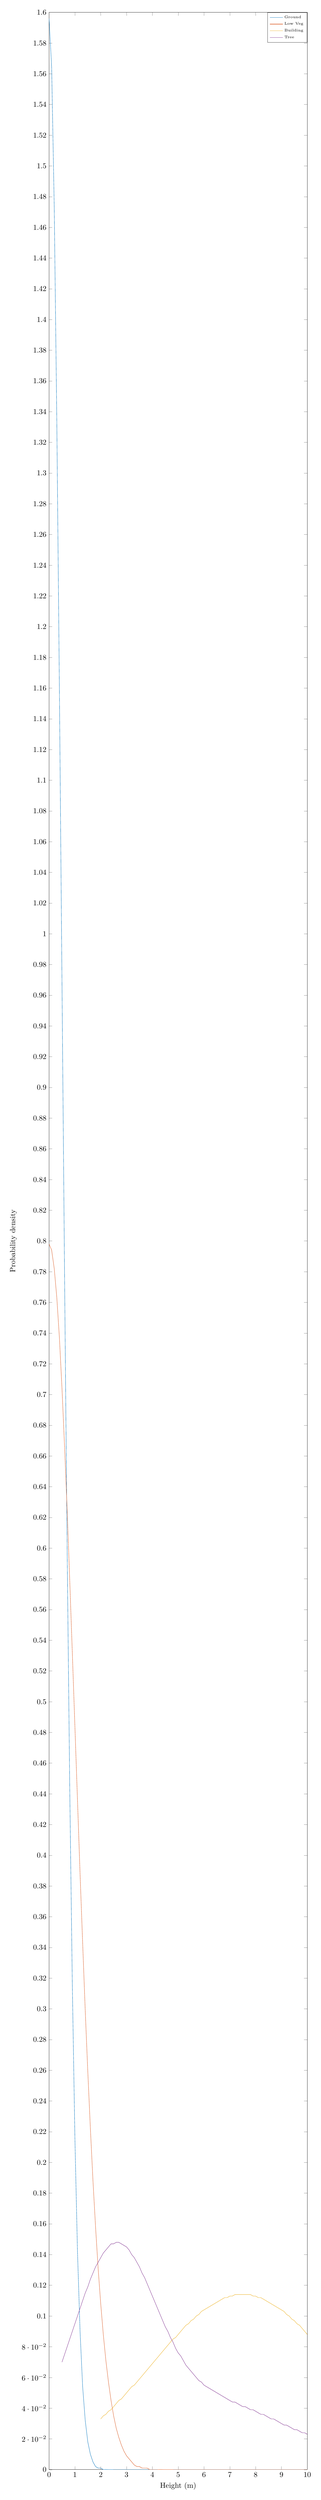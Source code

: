 % This file was created by matlab2tikz.
%
%The latest updates can be retrieved from
%  http://www.mathworks.com/matlabcentral/fileexchange/22022-matlab2tikz-matlab2tikz
%where you can also make suggestions and rate matlab2tikz.
%
\definecolor{mycolor1}{rgb}{0.0,0.447,0.741}%
\definecolor{mycolor2}{rgb}{0.85,0.325,0.098}%
\definecolor{mycolor3}{rgb}{0.929,0.694,0.125}%
\definecolor{mycolor4}{rgb}{0.494,0.184,0.556}%
%
\begin{tikzpicture}

\begin{axis}[%
width=1\linewidth,
height=0.2\textheight,
scale only axis,
ylabel near ticks,
xmin=0,
xmax=10,
ymin=0,
ymax=1.6,
xlabel={Height (m)},
ylabel={Probability density},
axis background/.style={fill=white},
legend style={legend cell align=left, align=left, draw=white!15!black, at={(1,1)},anchor=north east,font=\tiny}
]

\addplot [color=mycolor1]
  table[row sep=crcr]{%
0	1.596\\
0.1	1.564\\
0.2	1.473\\
0.3	1.333\\
0.4	1.159\\
0.5	0.968\\
0.6	0.777\\
0.7	0.599\\
0.8	0.444\\
0.9	0.316\\
1	0.216\\
1.1	0.142\\
1.2	0.09\\
1.3	0.054\\
1.4	0.032\\
1.5	0.018\\
1.6	0.01\\
1.7	0.005\\
1.8	0.002\\
1.9	0.001\\
2	0.001\\
2.1	0.0\\
2.2	9.977e-05\\
2.3	4.056e-05\\
2.4	1.585e-05\\
2.5	5.947e-06\\
2.6	2.144e-06\\
2.7	7.429e-07\\
2.8	2.473e-07\\
2.9	7.909e-08\\
3	2.43e-08\\
3.1	7.175e-09\\
3.2	2.035e-09\\
3.3	5.547e-10\\
3.4	1.452e-10\\
3.5	3.654e-11\\
3.6	8.832e-12\\
3.7	2.051e-12\\
3.8	4.577e-13\\
3.9	9.811e-14\\
4	2.021e-14\\
4.1	3.999e-15\\
4.2	7.604e-16\\
4.3	1.389e-16\\
4.4	2.438e-17\\
4.5	4.112e-18\\
4.6	6.662e-19\\
4.7	1.037e-19\\
4.8	1.551e-20\\
4.9	2.229e-21\\
5	3.078e-22\\
5.1	4.083e-23\\
5.2	5.204e-24\\
5.3	6.372e-25\\
5.4	7.497e-26\\
5.5	8.475e-27\\
5.6	9.205e-28\\
5.7	9.605e-29\\
5.8	9.63e-30\\
5.9	9.277e-31\\
6	8.586e-32\\
6.1	7.634e-33\\
6.2	6.522e-34\\
6.3	5.354e-35\\
6.4	4.222e-36\\
6.5	3.2e-37\\
6.6	2.329e-38\\
6.7	1.629e-39\\
6.8	1.095e-40\\
6.9	7.07e-42\\
7	4.386e-43\\
7.1	2.615e-44\\
7.2	1.497e-45\\
7.3	8.239e-47\\
7.4	4.356e-48\\
7.5	2.212e-49\\
7.6	1.08e-50\\
7.7	5.062e-52\\
7.8	2.28e-53\\
7.9	9.87e-55\\
8	4.105e-56\\
8.1	1.64e-57\\
8.2	6.296e-59\\
8.3	2.322e-60\\
8.4	8.229e-62\\
8.5	2.802e-63\\
8.6	9.165e-65\\
8.7	2.881e-66\\
8.8	8.698e-68\\
8.9	2.524e-69\\
9	7.035e-71\\
9.1	1.884e-72\\
9.2	4.848e-74\\
9.3	1.199e-75\\
9.4	2.847e-77\\
9.5	6.499e-79\\
9.6	1.425e-80\\
9.7	3.002e-82\\
9.8	6.077e-84\\
9.9	1.182e-85\\
10	2.208e-87\\
10.1	3.965e-89\\
10.2	6.839e-91\\
10.3	1.133e-92\\
10.4	1.805e-94\\
10.5	2.761e-96\\
10.6	4.058e-98\\
10.7	5.731e-100\\
10.8	7.776e-102\\
10.9	1.014e-103\\
11	1.27e-105\\
11.1	1.528e-107\\
11.2	1.767e-109\\
11.3	1.963e-111\\
11.4	2.095e-113\\
11.5	2.148e-115\\
11.6	2.117e-117\\
11.7	2.004e-119\\
11.8	1.822e-121\\
11.9	1.593e-123\\
12	1.337e-125\\
12.1	1.079e-127\\
12.2	8.36e-130\\
12.3	6.225e-132\\
12.4	4.454e-134\\
12.5	3.062e-136\\
12.6	2.022e-138\\
12.7	1.283e-140\\
12.8	7.823e-143\\
12.9	4.582e-145\\
13	2.579e-147\\
13.1	1.394e-149\\
13.2	7.245e-152\\
13.3	3.616e-154\\
13.4	1.734e-156\\
13.5	7.992e-159\\
13.6	3.538e-161\\
13.7	1.505e-163\\
13.8	6.15e-166\\
13.9	2.415e-168\\
14	9.11e-171\\
14.1	3.302e-173\\
14.2	1.15e-175\\
14.3	3.848e-178\\
14.4	1.237e-180\\
14.5	3.821e-183\\
14.6	1.134e-185\\
14.7	3.233e-188\\
14.8	8.856e-191\\
14.9	2.331e-193\\
15	5.895e-196\\
15.1	1.432e-198\\
15.2	3.343e-201\\
15.3	7.499e-204\\
15.4	1.616e-206\\
15.5	3.346e-209\\
15.6	6.655e-212\\
15.7	1.272e-214\\
15.8	2.336e-217\\
15.9	4.121e-220\\
16	6.985e-223\\
16.1	1.138e-225\\
16.2	1.78e-228\\
16.3	2.677e-231\\
16.4	3.866e-234\\
16.5	5.366e-237\\
16.6	7.155e-240\\
16.7	9.166e-243\\
16.8	1.128e-245\\
16.9	1.334e-248\\
17	1.516e-251\\
17.1	1.655e-254\\
17.2	1.736e-257\\
17.3	1.75e-260\\
17.4	1.694e-263\\
17.5	1.576e-266\\
17.6	1.409e-269\\
17.7	1.21e-272\\
17.8	9.983e-276\\
17.9	7.914e-279\\
18	6.028e-282\\
18.1	4.411e-285\\
18.2	3.101e-288\\
18.3	2.095e-291\\
18.4	1.36e-294\\
18.5	8.48e-298\\
18.6	5.081e-301\\
18.7	2.925e-304\\
18.8	1.618e-307\\
18.9	8.596e-311\\
19	4.389e-314\\
19.1	2.153e-317\\
19.2	1.015e-320\\
19.3	9.881e-324\\
19.4	0\\
19.5	0\\
19.6	0\\
19.7	0\\
19.8	0\\
19.9	0\\
20	0\\
};
\addlegendentry{Ground}

\addplot [color=mycolor2]
  table[row sep=crcr]{%
0	0.798\\
0.1	0.794\\
0.2	0.782\\
0.3	0.763\\
0.4	0.737\\
0.5	0.704\\
0.6	0.666\\
0.7	0.625\\
0.8	0.579\\
0.9	0.532\\
1	0.484\\
1.1	0.436\\
1.2	0.388\\
1.3	0.343\\
1.4	0.299\\
1.5	0.259\\
1.6	0.222\\
1.7	0.188\\
1.8	0.158\\
1.9	0.131\\
2	0.108\\
2.1	0.088\\
2.2	0.071\\
2.3	0.057\\
2.4	0.045\\
2.5	0.035\\
2.6	0.027\\
2.7	0.021\\
2.8	0.016\\
2.9	0.012\\
3	0.009\\
3.1	0.007\\
3.2	0.005\\
3.3	0.003\\
3.4	0.002\\
3.5	0.002\\
3.6	0.001\\
3.7	0.001\\
3.8	0.001\\
3.9	0.0\\
4	0.0\\
4.1	0.0\\
4.2	0.0\\
4.3	7.707e-05\\
4.4	4.988e-05\\
4.5	3.197e-05\\
4.6	2.028e-05\\
4.7	1.274e-05\\
4.8	7.923e-06\\
4.9	4.878e-06\\
5	2.973e-06\\
5.1	1.794e-06\\
5.2	1.072e-06\\
5.3	6.343e-07\\
5.4	3.715e-07\\
5.5	2.154e-07\\
5.6	1.237e-07\\
5.7	7.028e-08\\
5.8	3.955e-08\\
5.9	2.203e-08\\
6	1.215e-08\\
6.1	6.636e-09\\
6.2	3.588e-09\\
6.3	1.92e-09\\
6.4	1.018e-09\\
6.5	5.339e-10\\
6.6	2.773e-10\\
6.7	1.426e-10\\
6.8	7.262e-11\\
6.9	3.661e-11\\
7	1.827e-11\\
7.1	9.027e-12\\
7.2	4.416e-12\\
7.3	2.139e-12\\
7.4	1.026e-12\\
7.5	4.869e-13\\
7.6	2.288e-13\\
7.7	1.065e-13\\
7.8	4.906e-14\\
7.9	2.238e-14\\
8	1.01e-14\\
8.1	4.518e-15\\
8.2	2.0e-15\\
8.3	8.763e-16\\
8.4	3.802e-16\\
8.5	1.633e-16\\
8.6	6.946e-17\\
8.7	2.925e-17\\
8.8	1.219e-17\\
8.9	5.032e-18\\
9	2.056e-18\\
9.1	8.317e-19\\
9.2	3.331e-19\\
9.3	1.321e-19\\
9.4	5.186e-20\\
9.5	2.016e-20\\
9.6	7.756e-21\\
9.7	2.955e-21\\
9.8	1.115e-21\\
9.9	4.162e-22\\
10	1.539e-22\\
10.1	5.633e-23\\
10.2	2.041e-23\\
10.3	7.325e-24\\
10.4	2.602e-24\\
10.5	9.151e-25\\
10.6	3.186e-25\\
10.7	1.098e-25\\
10.8	3.749e-26\\
10.9	1.267e-26\\
11	4.238e-27\\
11.1	1.404e-27\\
11.2	4.602e-28\\
11.3	1.494e-28\\
11.4	4.803e-29\\
11.5	1.528e-29\\
11.6	4.815e-30\\
11.7	1.502e-30\\
11.8	4.638e-31\\
11.9	1.418e-31\\
12	4.293e-32\\
12.1	1.287e-32\\
12.2	3.817e-33\\
12.3	1.121e-33\\
12.4	3.261e-34\\
12.5	9.39e-35\\
12.6	2.677e-35\\
12.7	7.555e-36\\
12.8	2.111e-36\\
12.9	5.841e-37\\
13	1.6e-37\\
13.1	4.338e-38\\
13.2	1.165e-38\\
13.3	3.096e-39\\
13.4	8.147e-40\\
13.5	2.123e-40\\
13.6	5.475e-41\\
13.7	1.398e-41\\
13.8	3.535e-42\\
13.9	8.85e-43\\
14	2.193e-43\\
14.1	5.381e-44\\
14.2	1.307e-44\\
14.3	3.144e-45\\
14.4	7.487e-46\\
14.5	1.765e-46\\
14.6	4.119e-47\\
14.7	9.519e-48\\
14.8	2.178e-48\\
14.9	4.933e-49\\
15	1.106e-49\\
15.1	2.456e-50\\
15.2	5.398e-51\\
15.3	1.175e-51\\
15.4	2.531e-52\\
15.5	5.399e-53\\
15.6	1.14e-53\\
15.7	2.384e-54\\
15.8	4.935e-55\\
15.9	1.011e-55\\
16	2.052e-56\\
16.1	4.123e-57\\
16.2	8.2e-58\\
16.3	1.615e-58\\
16.4	3.148e-59\\
16.5	6.076e-60\\
16.6	1.161e-60\\
16.7	2.197e-61\\
16.8	4.114e-62\\
16.9	7.63e-63\\
17	1.401e-63\\
17.1	2.546e-64\\
17.2	4.582e-65\\
17.3	8.165e-66\\
17.4	1.44e-66\\
17.5	2.515e-67\\
17.6	4.349e-68\\
17.7	7.445e-69\\
17.8	1.262e-69\\
17.9	2.117e-70\\
18	3.517e-71\\
18.1	5.785e-72\\
18.2	9.421e-73\\
18.3	1.519e-73\\
18.4	2.424e-74\\
18.5	3.831e-75\\
18.6	5.994e-76\\
18.7	9.284e-77\\
18.8	1.424e-77\\
18.9	2.162e-78\\
19	3.249e-79\\
19.1	4.836e-80\\
19.2	7.125e-81\\
19.3	1.039e-81\\
19.4	1.501e-82\\
19.5	2.146e-83\\
19.6	3.038e-84\\
19.7	4.259e-85\\
19.8	5.909e-86\\
19.9	8.118e-87\\
20	1.104e-87\\
};
\addlegendentry{Low Veg}

\addplot [color=mycolor3]
  table[row sep=crcr]{%
2	0.033\\
2.1	0.035\\
2.2	0.036\\
2.3	0.038\\
2.4	0.039\\
2.5	0.041\\
2.6	0.043\\
2.7	0.045\\
2.8	0.046\\
2.9	0.048\\
3	0.05\\
3.1	0.052\\
3.2	0.054\\
3.3	0.055\\
3.4	0.057\\
3.5	0.059\\
3.6	0.061\\
3.7	0.063\\
3.8	0.065\\
3.9	0.067\\
4	0.069\\
4.1	0.071\\
4.2	0.073\\
4.3	0.075\\
4.4	0.077\\
4.5	0.079\\
4.6	0.081\\
4.7	0.083\\
4.8	0.085\\
4.9	0.086\\
5	0.088\\
5.1	0.09\\
5.2	0.092\\
5.3	0.094\\
5.4	0.095\\
5.5	0.097\\
5.6	0.098\\
5.7	0.1\\
5.8	0.101\\
5.9	0.103\\
6	0.104\\
6.1	0.105\\
6.2	0.106\\
6.3	0.107\\
6.4	0.108\\
6.5	0.109\\
6.6	0.11\\
6.7	0.111\\
6.8	0.112\\
6.9	0.112\\
7	0.113\\
7.1	0.113\\
7.2	0.114\\
7.3	0.114\\
7.4	0.114\\
7.5	0.114\\
7.6	0.114\\
7.7	0.114\\
7.8	0.114\\
7.9	0.113\\
8	0.113\\
8.1	0.112\\
8.2	0.112\\
8.3	0.111\\
8.4	0.11\\
8.5	0.109\\
8.6	0.108\\
8.7	0.107\\
8.8	0.106\\
8.9	0.105\\
9	0.104\\
9.1	0.103\\
9.2	0.101\\
9.3	0.1\\
9.4	0.098\\
9.5	0.097\\
9.6	0.095\\
9.7	0.094\\
9.8	0.092\\
9.9	0.09\\
10	0.088\\
10.1	0.086\\
10.2	0.085\\
10.3	0.083\\
10.4	0.081\\
10.5	0.079\\
10.6	0.077\\
10.7	0.075\\
10.8	0.073\\
10.9	0.071\\
11	0.069\\
11.1	0.067\\
11.2	0.065\\
11.3	0.063\\
11.4	0.061\\
11.5	0.059\\
11.6	0.057\\
11.7	0.055\\
11.8	0.054\\
11.9	0.052\\
12	0.05\\
12.1	0.048\\
12.2	0.046\\
12.3	0.045\\
12.4	0.043\\
12.5	0.041\\
12.6	0.039\\
12.7	0.038\\
12.8	0.036\\
12.9	0.035\\
13	0.033\\
13.1	0.032\\
13.2	0.03\\
13.3	0.029\\
13.4	0.028\\
13.5	0.026\\
13.6	0.025\\
13.7	0.024\\
13.8	0.023\\
13.9	0.021\\
14	0.02\\
14.1	0.019\\
14.2	0.018\\
14.3	0.017\\
14.4	0.016\\
14.5	0.015\\
14.6	0.015\\
14.7	0.014\\
14.8	0.013\\
14.9	0.012\\
15	0.011\\
15.1	0.011\\
15.2	0.01\\
15.3	0.01\\
15.4	0.009\\
15.5	0.008\\
15.6	0.008\\
15.7	0.007\\
15.8	0.007\\
15.9	0.006\\
16	0.006\\
16.1	0.006\\
16.2	0.005\\
16.3	0.005\\
16.4	0.004\\
16.5	0.004\\
16.6	0.004\\
16.7	0.004\\
16.8	0.003\\
16.9	0.003\\
17	0.003\\
17.1	0.003\\
17.2	0.002\\
17.3	0.002\\
17.4	0.002\\
17.5	0.002\\
17.6	0.002\\
17.7	0.002\\
17.8	0.002\\
17.9	0.001\\
18	0.001\\
18.1	0.001\\
18.2	0.001\\
18.3	0.001\\
18.4	0.001\\
18.5	0.001\\
18.6	0.001\\
18.7	0.001\\
18.8	0.001\\
18.9	0.001\\
19	0.001\\
19.1	0.0\\
19.2	0.0\\
19.3	0.0\\
19.4	0.0\\
19.5	0.0\\
19.6	0.0\\
19.7	0.0\\
19.8	0.0\\
19.9	0.0\\
20	0.0\\
};
\addlegendentry{Building}

\addplot [color=mycolor4]
  table[row sep=crcr]{%
0.5	0.07\\
0.6	0.075\\
0.7	0.08\\
0.8	0.085\\
0.9	0.09\\
1	0.095\\
1.1	0.1\\
1.2	0.105\\
1.3	0.11\\
1.4	0.115\\
1.5	0.119\\
1.6	0.124\\
1.7	0.128\\
1.8	0.132\\
1.9	0.135\\
2	0.138\\
2.1	0.141\\
2.2	0.143\\
2.3	0.145\\
2.4	0.147\\
2.5	0.147\\
2.6	0.148\\
2.7	0.148\\
2.8	0.147\\
2.9	0.146\\
3	0.145\\
3.1	0.143\\
3.2	0.14\\
3.3	0.138\\
3.4	0.135\\
3.5	0.132\\
3.6	0.128\\
3.7	0.125\\
3.8	0.121\\
3.9	0.117\\
4	0.113\\
4.1	0.109\\
4.2	0.105\\
4.3	0.101\\
4.4	0.097\\
4.5	0.093\\
4.6	0.09\\
4.7	0.086\\
4.8	0.083\\
4.9	0.079\\
5	0.076\\
5.1	0.074\\
5.2	0.071\\
5.3	0.068\\
5.4	0.066\\
5.5	0.064\\
5.6	0.062\\
5.7	0.06\\
5.8	0.058\\
5.9	0.057\\
6	0.055\\
6.1	0.054\\
6.2	0.053\\
6.3	0.052\\
6.4	0.051\\
6.5	0.05\\
6.6	0.049\\
6.7	0.048\\
6.8	0.047\\
6.9	0.046\\
7	0.045\\
7.1	0.044\\
7.2	0.044\\
7.3	0.043\\
7.4	0.042\\
7.5	0.041\\
7.6	0.041\\
7.7	0.04\\
7.8	0.039\\
7.9	0.039\\
8	0.038\\
8.1	0.037\\
8.2	0.036\\
8.3	0.036\\
8.4	0.035\\
8.5	0.034\\
8.6	0.033\\
8.7	0.033\\
8.8	0.032\\
8.9	0.031\\
9	0.03\\
9.1	0.029\\
9.2	0.029\\
9.3	0.028\\
9.4	0.027\\
9.5	0.026\\
9.6	0.026\\
9.7	0.025\\
9.8	0.024\\
9.9	0.024\\
10	0.023\\
10.1	0.022\\
10.2	0.021\\
10.3	0.021\\
10.4	0.02\\
10.5	0.019\\
10.6	0.019\\
10.7	0.018\\
10.8	0.017\\
10.9	0.017\\
11	0.016\\
11.1	0.016\\
11.2	0.015\\
11.3	0.014\\
11.4	0.014\\
11.5	0.013\\
11.6	0.013\\
11.7	0.012\\
11.8	0.012\\
11.9	0.011\\
12	0.011\\
12.1	0.01\\
12.2	0.01\\
12.3	0.009\\
12.4	0.009\\
12.5	0.009\\
12.6	0.008\\
12.7	0.008\\
12.8	0.007\\
12.9	0.007\\
13	0.007\\
13.1	0.006\\
13.2	0.006\\
13.3	0.006\\
13.4	0.005\\
13.5	0.005\\
13.6	0.005\\
13.7	0.005\\
13.8	0.004\\
13.9	0.004\\
14	0.004\\
14.1	0.004\\
14.2	0.004\\
14.3	0.003\\
14.4	0.003\\
14.5	0.003\\
14.6	0.003\\
14.7	0.003\\
14.8	0.002\\
14.9	0.002\\
15	0.002\\
15.1	0.002\\
15.2	0.002\\
15.3	0.002\\
15.4	0.002\\
15.5	0.002\\
15.6	0.001\\
15.7	0.001\\
15.8	0.001\\
15.9	0.001\\
16	0.001\\
16.1	0.001\\
16.2	0.001\\
16.3	0.001\\
16.4	0.001\\
16.5	0.001\\
16.6	0.001\\
16.7	0.001\\
16.8	0.001\\
16.9	0.001\\
17	0.001\\
17.1	0.001\\
17.2	0.0\\
17.3	0.0\\
17.4	0.0\\
17.5	0.0\\
17.6	0.0\\
17.7	0.0\\
17.8	0.0\\
17.9	0.0\\
18	0.0\\
18.1	0.0\\
18.2	0.0\\
18.3	0.0\\
18.4	0.0\\
18.5	0.0\\
18.6	0.0\\
18.7	0.0\\
18.8	0.0\\
18.9	0.0\\
19	0.0\\
19.1	9.991e-05\\
19.2	9.146e-05\\
19.3	8.366e-05\\
19.4	7.649e-05\\
19.5	6.988e-05\\
19.6	6.381e-05\\
19.7	5.823e-05\\
19.8	5.31e-05\\
19.9	4.839e-05\\
20	4.407e-05\\
};
\addlegendentry{Tree}

\end{axis}
\end{tikzpicture}%